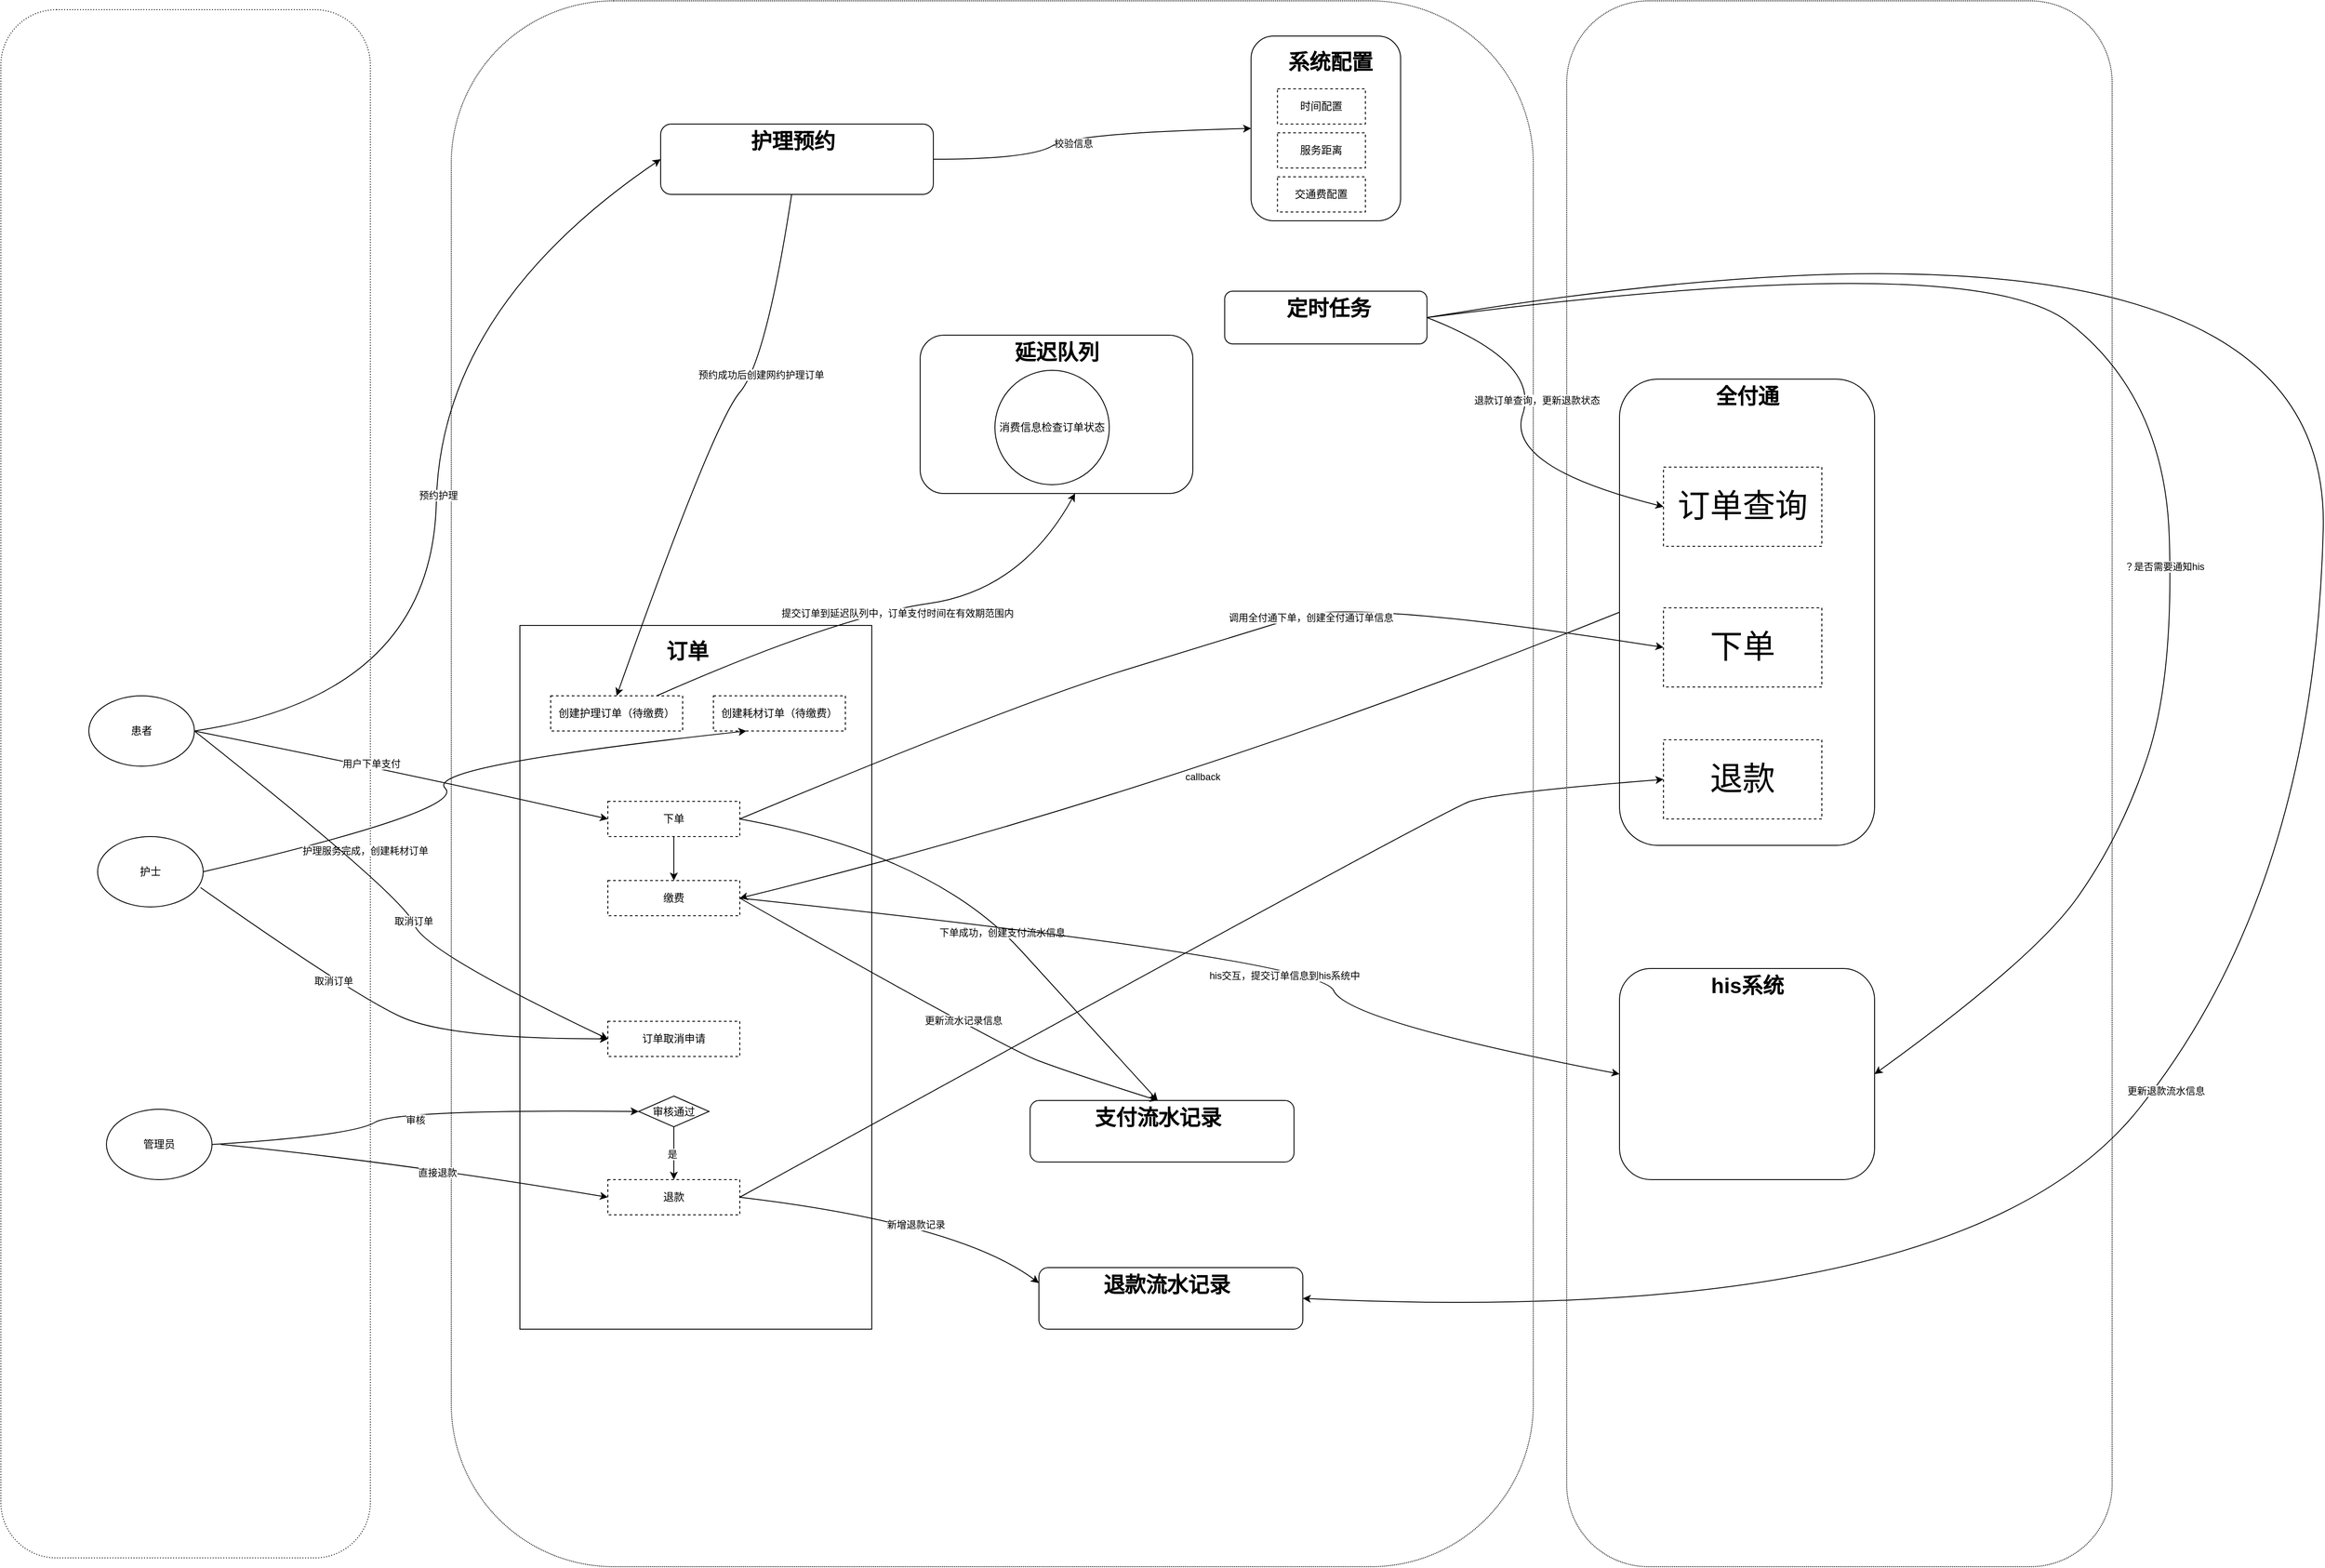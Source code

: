 <mxfile version="21.1.8" type="github">
  <diagram id="R2lEEEUBdFMjLlhIrx00" name="Page-1">
    <mxGraphModel dx="3508" dy="2832" grid="1" gridSize="10" guides="1" tooltips="1" connect="1" arrows="1" fold="1" page="0" pageScale="1" pageWidth="850" pageHeight="1100" math="0" shadow="0" extFonts="Permanent Marker^https://fonts.googleapis.com/css?family=Permanent+Marker">
      <root>
        <mxCell id="0" />
        <mxCell id="1" parent="0" />
        <mxCell id="V_KaOfOmdFqGTKFBVD7W-199" value="" style="rounded=1;whiteSpace=wrap;html=1;dashed=1;dashPattern=1 1;" vertex="1" parent="1">
          <mxGeometry x="290" y="-1260" width="620" height="1780" as="geometry" />
        </mxCell>
        <mxCell id="V_KaOfOmdFqGTKFBVD7W-198" value="" style="rounded=1;whiteSpace=wrap;html=1;dashed=1;dashPattern=1 1;" vertex="1" parent="1">
          <mxGeometry x="-978" y="-1260" width="1230" height="1780" as="geometry" />
        </mxCell>
        <mxCell id="V_KaOfOmdFqGTKFBVD7W-197" value="" style="rounded=1;whiteSpace=wrap;html=1;dashed=1;dashPattern=1 2;" vertex="1" parent="1">
          <mxGeometry x="-1490" y="-1250" width="420" height="1760" as="geometry" />
        </mxCell>
        <mxCell id="V_KaOfOmdFqGTKFBVD7W-49" value="患者" style="ellipse;whiteSpace=wrap;html=1;" vertex="1" parent="1">
          <mxGeometry x="-1390" y="-470" width="120" height="80" as="geometry" />
        </mxCell>
        <mxCell id="V_KaOfOmdFqGTKFBVD7W-51" value="" style="rounded=0;whiteSpace=wrap;html=1;" vertex="1" parent="1">
          <mxGeometry x="-900" y="-550" width="400" height="800" as="geometry" />
        </mxCell>
        <mxCell id="V_KaOfOmdFqGTKFBVD7W-52" value="订单" style="text;strokeColor=none;fillColor=none;html=1;fontSize=24;fontStyle=1;verticalAlign=middle;align=center;" vertex="1" parent="1">
          <mxGeometry x="-760" y="-540" width="100" height="40" as="geometry" />
        </mxCell>
        <mxCell id="V_KaOfOmdFqGTKFBVD7W-53" value="" style="rounded=1;whiteSpace=wrap;html=1;" vertex="1" parent="1">
          <mxGeometry x="-740" y="-1120" width="310" height="80" as="geometry" />
        </mxCell>
        <mxCell id="V_KaOfOmdFqGTKFBVD7W-54" value="护理预约" style="text;strokeColor=none;fillColor=none;html=1;fontSize=24;fontStyle=1;verticalAlign=middle;align=center;" vertex="1" parent="1">
          <mxGeometry x="-640" y="-1120" width="100" height="40" as="geometry" />
        </mxCell>
        <mxCell id="V_KaOfOmdFqGTKFBVD7W-58" value="" style="rounded=1;whiteSpace=wrap;html=1;" vertex="1" parent="1">
          <mxGeometry x="-68.82" y="-1220" width="170" height="210" as="geometry" />
        </mxCell>
        <mxCell id="V_KaOfOmdFqGTKFBVD7W-59" value="系统配置" style="text;strokeColor=none;fillColor=none;html=1;fontSize=24;fontStyle=1;verticalAlign=middle;align=center;" vertex="1" parent="1">
          <mxGeometry x="-28.82" y="-1210" width="100" height="40" as="geometry" />
        </mxCell>
        <mxCell id="V_KaOfOmdFqGTKFBVD7W-60" value="时间配置" style="rounded=0;whiteSpace=wrap;html=1;dashed=1;" vertex="1" parent="1">
          <mxGeometry x="-38.82" y="-1160" width="100" height="40" as="geometry" />
        </mxCell>
        <mxCell id="V_KaOfOmdFqGTKFBVD7W-61" value="服务距离" style="rounded=0;whiteSpace=wrap;html=1;dashed=1;" vertex="1" parent="1">
          <mxGeometry x="-38.82" y="-1110" width="100" height="40" as="geometry" />
        </mxCell>
        <mxCell id="V_KaOfOmdFqGTKFBVD7W-62" value="交通费配置" style="rounded=0;whiteSpace=wrap;html=1;dashed=1;" vertex="1" parent="1">
          <mxGeometry x="-38.82" y="-1060" width="100" height="40" as="geometry" />
        </mxCell>
        <mxCell id="V_KaOfOmdFqGTKFBVD7W-64" value="创建护理订单（待缴费）" style="rounded=0;whiteSpace=wrap;html=1;dashed=1;" vertex="1" parent="1">
          <mxGeometry x="-865" y="-470" width="150" height="40" as="geometry" />
        </mxCell>
        <mxCell id="V_KaOfOmdFqGTKFBVD7W-71" value="" style="rounded=1;whiteSpace=wrap;html=1;" vertex="1" parent="1">
          <mxGeometry x="350" y="-830" width="290" height="530" as="geometry" />
        </mxCell>
        <mxCell id="V_KaOfOmdFqGTKFBVD7W-72" value="全付通" style="text;strokeColor=none;fillColor=none;html=1;fontSize=24;fontStyle=1;verticalAlign=middle;align=center;" vertex="1" parent="1">
          <mxGeometry x="445" y="-830" width="100" height="40" as="geometry" />
        </mxCell>
        <mxCell id="V_KaOfOmdFqGTKFBVD7W-88" value="" style="edgeStyle=orthogonalEdgeStyle;rounded=0;orthogonalLoop=1;jettySize=auto;html=1;" edge="1" parent="1" target="V_KaOfOmdFqGTKFBVD7W-76">
          <mxGeometry relative="1" as="geometry">
            <mxPoint x="25" y="-550" as="sourcePoint" />
          </mxGeometry>
        </mxCell>
        <mxCell id="V_KaOfOmdFqGTKFBVD7W-83" value="" style="rounded=1;whiteSpace=wrap;html=1;" vertex="1" parent="1">
          <mxGeometry x="350" y="-160" width="290" height="240" as="geometry" />
        </mxCell>
        <mxCell id="V_KaOfOmdFqGTKFBVD7W-84" value="his系统" style="text;strokeColor=none;fillColor=none;html=1;fontSize=24;fontStyle=1;verticalAlign=middle;align=center;" vertex="1" parent="1">
          <mxGeometry x="445" y="-160" width="100" height="40" as="geometry" />
        </mxCell>
        <mxCell id="V_KaOfOmdFqGTKFBVD7W-106" style="edgeStyle=orthogonalEdgeStyle;rounded=0;orthogonalLoop=1;jettySize=auto;html=1;exitX=0.5;exitY=1;exitDx=0;exitDy=0;" edge="1" parent="1" source="V_KaOfOmdFqGTKFBVD7W-51" target="V_KaOfOmdFqGTKFBVD7W-51">
          <mxGeometry relative="1" as="geometry" />
        </mxCell>
        <mxCell id="V_KaOfOmdFqGTKFBVD7W-111" value="护士" style="ellipse;whiteSpace=wrap;html=1;" vertex="1" parent="1">
          <mxGeometry x="-1380" y="-310" width="120" height="80" as="geometry" />
        </mxCell>
        <mxCell id="V_KaOfOmdFqGTKFBVD7W-112" value="创建耗材订单（待缴费）" style="rounded=0;whiteSpace=wrap;html=1;dashed=1;" vertex="1" parent="1">
          <mxGeometry x="-680" y="-470" width="150" height="40" as="geometry" />
        </mxCell>
        <mxCell id="V_KaOfOmdFqGTKFBVD7W-118" value="" style="rounded=1;whiteSpace=wrap;html=1;" vertex="1" parent="1">
          <mxGeometry x="-98.82" y="-930" width="230" height="60" as="geometry" />
        </mxCell>
        <mxCell id="V_KaOfOmdFqGTKFBVD7W-119" value="定时任务" style="text;strokeColor=none;fillColor=none;html=1;fontSize=24;fontStyle=1;verticalAlign=middle;align=center;" vertex="1" parent="1">
          <mxGeometry x="-32.64" y="-930" width="103.82" height="40" as="geometry" />
        </mxCell>
        <mxCell id="V_KaOfOmdFqGTKFBVD7W-120" value="" style="rounded=1;whiteSpace=wrap;html=1;" vertex="1" parent="1">
          <mxGeometry x="-445" y="-880" width="310" height="180" as="geometry" />
        </mxCell>
        <mxCell id="V_KaOfOmdFqGTKFBVD7W-122" value="延迟队列" style="text;strokeColor=none;fillColor=none;html=1;fontSize=24;fontStyle=1;verticalAlign=middle;align=center;" vertex="1" parent="1">
          <mxGeometry x="-340" y="-880" width="100" height="40" as="geometry" />
        </mxCell>
        <mxCell id="V_KaOfOmdFqGTKFBVD7W-123" value="" style="curved=1;endArrow=classic;html=1;rounded=0;exitX=1;exitY=0.5;exitDx=0;exitDy=0;entryX=0;entryY=0.5;entryDx=0;entryDy=0;" edge="1" parent="1" source="V_KaOfOmdFqGTKFBVD7W-49" target="V_KaOfOmdFqGTKFBVD7W-53">
          <mxGeometry width="50" height="50" relative="1" as="geometry">
            <mxPoint x="-1000" y="-420" as="sourcePoint" />
            <mxPoint x="-710" y="-1000" as="targetPoint" />
            <Array as="points">
              <mxPoint x="-1000" y="-470" />
              <mxPoint x="-990" y="-910" />
            </Array>
          </mxGeometry>
        </mxCell>
        <mxCell id="V_KaOfOmdFqGTKFBVD7W-124" value="预约护理" style="edgeLabel;html=1;align=center;verticalAlign=middle;resizable=0;points=[];" vertex="1" connectable="0" parent="V_KaOfOmdFqGTKFBVD7W-123">
          <mxGeometry x="-0.012" y="-3" relative="1" as="geometry">
            <mxPoint x="-1" as="offset" />
          </mxGeometry>
        </mxCell>
        <mxCell id="V_KaOfOmdFqGTKFBVD7W-127" value="" style="curved=1;endArrow=classic;html=1;rounded=0;exitX=1;exitY=0.5;exitDx=0;exitDy=0;entryX=0;entryY=0.5;entryDx=0;entryDy=0;" edge="1" parent="1" source="V_KaOfOmdFqGTKFBVD7W-53" target="V_KaOfOmdFqGTKFBVD7W-58">
          <mxGeometry width="50" height="50" relative="1" as="geometry">
            <mxPoint x="-330" y="-1000" as="sourcePoint" />
            <mxPoint x="-280" y="-1050" as="targetPoint" />
            <Array as="points">
              <mxPoint x="-320" y="-1080" />
              <mxPoint x="-270" y="-1110" />
            </Array>
          </mxGeometry>
        </mxCell>
        <mxCell id="V_KaOfOmdFqGTKFBVD7W-128" value="校验信息" style="edgeLabel;html=1;align=center;verticalAlign=middle;resizable=0;points=[];" vertex="1" connectable="0" parent="V_KaOfOmdFqGTKFBVD7W-127">
          <mxGeometry x="-0.129" y="-9" relative="1" as="geometry">
            <mxPoint as="offset" />
          </mxGeometry>
        </mxCell>
        <mxCell id="V_KaOfOmdFqGTKFBVD7W-130" value="" style="curved=1;endArrow=classic;html=1;rounded=0;exitX=1;exitY=0.5;exitDx=0;exitDy=0;entryX=0.25;entryY=1;entryDx=0;entryDy=0;" edge="1" parent="1" source="V_KaOfOmdFqGTKFBVD7W-111" target="V_KaOfOmdFqGTKFBVD7W-112">
          <mxGeometry width="50" height="50" relative="1" as="geometry">
            <mxPoint x="-1010" y="-340" as="sourcePoint" />
            <mxPoint x="-960" y="-390" as="targetPoint" />
            <Array as="points">
              <mxPoint x="-960" y="-340" />
              <mxPoint x="-1010" y="-390" />
            </Array>
          </mxGeometry>
        </mxCell>
        <mxCell id="V_KaOfOmdFqGTKFBVD7W-131" value="护理服务完成，创建耗材订单" style="edgeLabel;html=1;align=center;verticalAlign=middle;resizable=0;points=[];" vertex="1" connectable="0" parent="V_KaOfOmdFqGTKFBVD7W-130">
          <mxGeometry x="-0.509" y="-18" relative="1" as="geometry">
            <mxPoint x="1" as="offset" />
          </mxGeometry>
        </mxCell>
        <mxCell id="V_KaOfOmdFqGTKFBVD7W-132" value="" style="curved=1;endArrow=classic;html=1;rounded=0;entryX=0.5;entryY=0;entryDx=0;entryDy=0;" edge="1" parent="1" source="V_KaOfOmdFqGTKFBVD7W-53" target="V_KaOfOmdFqGTKFBVD7W-64">
          <mxGeometry width="50" height="50" relative="1" as="geometry">
            <mxPoint x="-730" y="-750" as="sourcePoint" />
            <mxPoint x="-680" y="-800" as="targetPoint" />
            <Array as="points">
              <mxPoint x="-620" y="-850" />
              <mxPoint x="-680" y="-780" />
            </Array>
          </mxGeometry>
        </mxCell>
        <mxCell id="V_KaOfOmdFqGTKFBVD7W-133" value="预约成功后创建网约护理订单" style="edgeLabel;html=1;align=center;verticalAlign=middle;resizable=0;points=[];" vertex="1" connectable="0" parent="V_KaOfOmdFqGTKFBVD7W-132">
          <mxGeometry x="-0.325" y="6" relative="1" as="geometry">
            <mxPoint x="-1" as="offset" />
          </mxGeometry>
        </mxCell>
        <mxCell id="V_KaOfOmdFqGTKFBVD7W-194" value="" style="edgeStyle=orthogonalEdgeStyle;rounded=0;orthogonalLoop=1;jettySize=auto;html=1;" edge="1" parent="1" source="V_KaOfOmdFqGTKFBVD7W-134" target="V_KaOfOmdFqGTKFBVD7W-144">
          <mxGeometry relative="1" as="geometry" />
        </mxCell>
        <mxCell id="V_KaOfOmdFqGTKFBVD7W-134" value="下单" style="rounded=0;whiteSpace=wrap;html=1;dashed=1;" vertex="1" parent="1">
          <mxGeometry x="-800" y="-350" width="150" height="40" as="geometry" />
        </mxCell>
        <mxCell id="V_KaOfOmdFqGTKFBVD7W-135" value="" style="curved=1;endArrow=classic;html=1;rounded=0;exitX=1;exitY=0.5;exitDx=0;exitDy=0;entryX=0;entryY=0.5;entryDx=0;entryDy=0;" edge="1" parent="1" source="V_KaOfOmdFqGTKFBVD7W-49" target="V_KaOfOmdFqGTKFBVD7W-134">
          <mxGeometry width="50" height="50" relative="1" as="geometry">
            <mxPoint x="-1080" y="-410" as="sourcePoint" />
            <mxPoint x="-1030" y="-460" as="targetPoint" />
            <Array as="points">
              <mxPoint x="-1020" y="-380" />
            </Array>
          </mxGeometry>
        </mxCell>
        <mxCell id="V_KaOfOmdFqGTKFBVD7W-136" value="用户下单支付" style="edgeLabel;html=1;align=center;verticalAlign=middle;resizable=0;points=[];" vertex="1" connectable="0" parent="V_KaOfOmdFqGTKFBVD7W-135">
          <mxGeometry x="-0.149" y="3" relative="1" as="geometry">
            <mxPoint as="offset" />
          </mxGeometry>
        </mxCell>
        <mxCell id="V_KaOfOmdFqGTKFBVD7W-137" value="&lt;font style=&quot;font-size: 37px;&quot;&gt;下单&lt;/font&gt;" style="rounded=0;whiteSpace=wrap;html=1;dashed=1;" vertex="1" parent="1">
          <mxGeometry x="400" y="-570" width="180" height="90" as="geometry" />
        </mxCell>
        <mxCell id="V_KaOfOmdFqGTKFBVD7W-138" value="" style="curved=1;endArrow=classic;html=1;rounded=0;entryX=0;entryY=0.5;entryDx=0;entryDy=0;exitX=1;exitY=0.5;exitDx=0;exitDy=0;" edge="1" parent="1" source="V_KaOfOmdFqGTKFBVD7W-134" target="V_KaOfOmdFqGTKFBVD7W-137">
          <mxGeometry width="50" height="50" relative="1" as="geometry">
            <mxPoint x="-20" y="-430" as="sourcePoint" />
            <mxPoint x="30" y="-480" as="targetPoint" />
            <Array as="points">
              <mxPoint x="-340" y="-460" />
              <mxPoint x="-80" y="-540" />
              <mxPoint x="50" y="-580" />
            </Array>
          </mxGeometry>
        </mxCell>
        <mxCell id="V_KaOfOmdFqGTKFBVD7W-139" value="调用全付通下单，创建全付通订单信息" style="edgeLabel;html=1;align=center;verticalAlign=middle;resizable=0;points=[];" vertex="1" connectable="0" parent="V_KaOfOmdFqGTKFBVD7W-138">
          <mxGeometry x="0.255" y="-4" relative="1" as="geometry">
            <mxPoint y="1" as="offset" />
          </mxGeometry>
        </mxCell>
        <mxCell id="V_KaOfOmdFqGTKFBVD7W-140" value="" style="rounded=1;whiteSpace=wrap;html=1;" vertex="1" parent="1">
          <mxGeometry x="-320" y="-10" width="300" height="70" as="geometry" />
        </mxCell>
        <mxCell id="V_KaOfOmdFqGTKFBVD7W-141" value="支付流水记录" style="text;strokeColor=none;fillColor=none;html=1;fontSize=24;fontStyle=1;verticalAlign=middle;align=center;" vertex="1" parent="1">
          <mxGeometry x="-225" y="-10" width="100" height="40" as="geometry" />
        </mxCell>
        <mxCell id="V_KaOfOmdFqGTKFBVD7W-142" value="" style="curved=1;endArrow=classic;html=1;rounded=0;exitX=1;exitY=0.5;exitDx=0;exitDy=0;entryX=0.5;entryY=0;entryDx=0;entryDy=0;" edge="1" parent="1" source="V_KaOfOmdFqGTKFBVD7W-134" target="V_KaOfOmdFqGTKFBVD7W-141">
          <mxGeometry width="50" height="50" relative="1" as="geometry">
            <mxPoint x="-280" y="-70" as="sourcePoint" />
            <mxPoint x="-230" y="-120" as="targetPoint" />
            <Array as="points">
              <mxPoint x="-430" y="-290" />
              <mxPoint x="-230" y="-70" />
            </Array>
          </mxGeometry>
        </mxCell>
        <mxCell id="V_KaOfOmdFqGTKFBVD7W-143" value="下单成功，创建支付流水信息" style="edgeLabel;html=1;align=center;verticalAlign=middle;resizable=0;points=[];" vertex="1" connectable="0" parent="V_KaOfOmdFqGTKFBVD7W-142">
          <mxGeometry x="0.136" y="-3" relative="1" as="geometry">
            <mxPoint y="-1" as="offset" />
          </mxGeometry>
        </mxCell>
        <mxCell id="V_KaOfOmdFqGTKFBVD7W-144" value="缴费" style="rounded=0;whiteSpace=wrap;html=1;dashed=1;" vertex="1" parent="1">
          <mxGeometry x="-800" y="-260" width="150" height="40" as="geometry" />
        </mxCell>
        <mxCell id="V_KaOfOmdFqGTKFBVD7W-145" value="" style="curved=1;endArrow=classic;html=1;rounded=0;exitX=0;exitY=0.5;exitDx=0;exitDy=0;entryX=1;entryY=0.5;entryDx=0;entryDy=0;" edge="1" parent="1" source="V_KaOfOmdFqGTKFBVD7W-71" target="V_KaOfOmdFqGTKFBVD7W-144">
          <mxGeometry width="50" height="50" relative="1" as="geometry">
            <mxPoint x="-160" y="-310" as="sourcePoint" />
            <mxPoint x="-110" y="-360" as="targetPoint" />
            <Array as="points">
              <mxPoint x="-160" y="-360" />
            </Array>
          </mxGeometry>
        </mxCell>
        <mxCell id="V_KaOfOmdFqGTKFBVD7W-146" value="callback" style="edgeLabel;html=1;align=center;verticalAlign=middle;resizable=0;points=[];" vertex="1" connectable="0" parent="V_KaOfOmdFqGTKFBVD7W-145">
          <mxGeometry x="-0.031" y="-4" relative="1" as="geometry">
            <mxPoint x="1" as="offset" />
          </mxGeometry>
        </mxCell>
        <mxCell id="V_KaOfOmdFqGTKFBVD7W-147" value="" style="curved=1;endArrow=classic;html=1;rounded=0;exitX=1;exitY=0.5;exitDx=0;exitDy=0;entryX=0.5;entryY=0;entryDx=0;entryDy=0;" edge="1" parent="1" source="V_KaOfOmdFqGTKFBVD7W-144" target="V_KaOfOmdFqGTKFBVD7W-141">
          <mxGeometry width="50" height="50" relative="1" as="geometry">
            <mxPoint x="-420" y="-100" as="sourcePoint" />
            <mxPoint x="-370" y="-150" as="targetPoint" />
            <Array as="points">
              <mxPoint x="-350" y="-70" />
              <mxPoint x="-270" y="-40" />
            </Array>
          </mxGeometry>
        </mxCell>
        <mxCell id="V_KaOfOmdFqGTKFBVD7W-148" value="更新流水记录信息" style="edgeLabel;html=1;align=center;verticalAlign=middle;resizable=0;points=[];" vertex="1" connectable="0" parent="V_KaOfOmdFqGTKFBVD7W-147">
          <mxGeometry x="0.09" y="4" relative="1" as="geometry">
            <mxPoint as="offset" />
          </mxGeometry>
        </mxCell>
        <mxCell id="V_KaOfOmdFqGTKFBVD7W-149" value="" style="curved=1;endArrow=classic;html=1;rounded=0;exitX=1;exitY=0.5;exitDx=0;exitDy=0;entryX=0;entryY=0.5;entryDx=0;entryDy=0;" edge="1" parent="1" source="V_KaOfOmdFqGTKFBVD7W-144" target="V_KaOfOmdFqGTKFBVD7W-83">
          <mxGeometry width="50" height="50" relative="1" as="geometry">
            <mxPoint x="-40" y="-170" as="sourcePoint" />
            <mxPoint x="10" y="-220" as="targetPoint" />
            <Array as="points">
              <mxPoint x="10" y="-170" />
              <mxPoint x="40" y="-100" />
            </Array>
          </mxGeometry>
        </mxCell>
        <mxCell id="V_KaOfOmdFqGTKFBVD7W-150" value="his交互，提交订单信息到his系统中" style="edgeLabel;html=1;align=center;verticalAlign=middle;resizable=0;points=[];" vertex="1" connectable="0" parent="V_KaOfOmdFqGTKFBVD7W-149">
          <mxGeometry x="0.18" y="-21" relative="1" as="geometry">
            <mxPoint x="1" y="1" as="offset" />
          </mxGeometry>
        </mxCell>
        <mxCell id="V_KaOfOmdFqGTKFBVD7W-154" value="" style="curved=1;endArrow=classic;html=1;rounded=0;entryX=0.568;entryY=1;entryDx=0;entryDy=0;entryPerimeter=0;" edge="1" parent="1" source="V_KaOfOmdFqGTKFBVD7W-64" target="V_KaOfOmdFqGTKFBVD7W-120">
          <mxGeometry width="50" height="50" relative="1" as="geometry">
            <mxPoint x="-430" y="-580" as="sourcePoint" />
            <mxPoint x="-380" y="-630" as="targetPoint" />
            <Array as="points">
              <mxPoint x="-540" y="-560" />
              <mxPoint x="-330" y="-590" />
            </Array>
          </mxGeometry>
        </mxCell>
        <mxCell id="V_KaOfOmdFqGTKFBVD7W-155" value="提交订单到延迟队列中，订单支付时间在有效期范围内" style="edgeLabel;html=1;align=center;verticalAlign=middle;resizable=0;points=[];" vertex="1" connectable="0" parent="V_KaOfOmdFqGTKFBVD7W-154">
          <mxGeometry x="0.042" y="-6" relative="1" as="geometry">
            <mxPoint as="offset" />
          </mxGeometry>
        </mxCell>
        <mxCell id="V_KaOfOmdFqGTKFBVD7W-158" value="&lt;font style=&quot;font-size: 37px;&quot;&gt;退款&lt;/font&gt;" style="rounded=0;whiteSpace=wrap;html=1;dashed=1;" vertex="1" parent="1">
          <mxGeometry x="400" y="-420" width="180" height="90" as="geometry" />
        </mxCell>
        <mxCell id="V_KaOfOmdFqGTKFBVD7W-159" value="订单取消申请" style="rounded=0;whiteSpace=wrap;html=1;dashed=1;" vertex="1" parent="1">
          <mxGeometry x="-800" y="-100" width="150" height="40" as="geometry" />
        </mxCell>
        <mxCell id="V_KaOfOmdFqGTKFBVD7W-160" value="" style="curved=1;endArrow=classic;html=1;rounded=0;exitX=0.975;exitY=0.725;exitDx=0;exitDy=0;exitPerimeter=0;entryX=0;entryY=0.5;entryDx=0;entryDy=0;" edge="1" parent="1" source="V_KaOfOmdFqGTKFBVD7W-111" target="V_KaOfOmdFqGTKFBVD7W-159">
          <mxGeometry width="50" height="50" relative="1" as="geometry">
            <mxPoint x="-1080" y="-140" as="sourcePoint" />
            <mxPoint x="-1030" y="-190" as="targetPoint" />
            <Array as="points">
              <mxPoint x="-1090" y="-130" />
              <mxPoint x="-980" y="-80" />
            </Array>
          </mxGeometry>
        </mxCell>
        <mxCell id="V_KaOfOmdFqGTKFBVD7W-161" value="取消订单" style="edgeLabel;html=1;align=center;verticalAlign=middle;resizable=0;points=[];" vertex="1" connectable="0" parent="V_KaOfOmdFqGTKFBVD7W-160">
          <mxGeometry x="-0.277" y="1" relative="1" as="geometry">
            <mxPoint x="-1" as="offset" />
          </mxGeometry>
        </mxCell>
        <mxCell id="V_KaOfOmdFqGTKFBVD7W-162" value="" style="curved=1;endArrow=classic;html=1;rounded=0;exitX=1;exitY=0.5;exitDx=0;exitDy=0;entryX=0;entryY=0.5;entryDx=0;entryDy=0;" edge="1" parent="1" source="V_KaOfOmdFqGTKFBVD7W-49" target="V_KaOfOmdFqGTKFBVD7W-159">
          <mxGeometry width="50" height="50" relative="1" as="geometry">
            <mxPoint x="-1050" y="-180" as="sourcePoint" />
            <mxPoint x="-1000" y="-230" as="targetPoint" />
            <Array as="points">
              <mxPoint x="-1030" y="-240" />
              <mxPoint x="-1010" y="-180" />
            </Array>
          </mxGeometry>
        </mxCell>
        <mxCell id="V_KaOfOmdFqGTKFBVD7W-163" value="取消订单" style="edgeLabel;html=1;align=center;verticalAlign=middle;resizable=0;points=[];" vertex="1" connectable="0" parent="V_KaOfOmdFqGTKFBVD7W-162">
          <mxGeometry x="0.108" relative="1" as="geometry">
            <mxPoint as="offset" />
          </mxGeometry>
        </mxCell>
        <mxCell id="V_KaOfOmdFqGTKFBVD7W-164" value="管理员" style="ellipse;whiteSpace=wrap;html=1;" vertex="1" parent="1">
          <mxGeometry x="-1370" width="120" height="80" as="geometry" />
        </mxCell>
        <mxCell id="V_KaOfOmdFqGTKFBVD7W-165" value="退款" style="rounded=0;whiteSpace=wrap;html=1;dashed=1;" vertex="1" parent="1">
          <mxGeometry x="-800" y="80" width="150" height="40" as="geometry" />
        </mxCell>
        <mxCell id="V_KaOfOmdFqGTKFBVD7W-168" style="edgeStyle=orthogonalEdgeStyle;rounded=0;orthogonalLoop=1;jettySize=auto;html=1;entryX=0.5;entryY=0;entryDx=0;entryDy=0;" edge="1" parent="1" source="V_KaOfOmdFqGTKFBVD7W-166" target="V_KaOfOmdFqGTKFBVD7W-165">
          <mxGeometry relative="1" as="geometry" />
        </mxCell>
        <mxCell id="V_KaOfOmdFqGTKFBVD7W-196" value="是" style="edgeLabel;html=1;align=center;verticalAlign=middle;resizable=0;points=[];" vertex="1" connectable="0" parent="V_KaOfOmdFqGTKFBVD7W-168">
          <mxGeometry x="-0.004" y="-2" relative="1" as="geometry">
            <mxPoint y="1" as="offset" />
          </mxGeometry>
        </mxCell>
        <mxCell id="V_KaOfOmdFqGTKFBVD7W-166" value="审核通过" style="rhombus;whiteSpace=wrap;html=1;" vertex="1" parent="1">
          <mxGeometry x="-765" y="-15" width="80" height="35" as="geometry" />
        </mxCell>
        <mxCell id="V_KaOfOmdFqGTKFBVD7W-167" value="" style="curved=1;endArrow=classic;html=1;rounded=0;exitX=1;exitY=0.5;exitDx=0;exitDy=0;entryX=0;entryY=0.5;entryDx=0;entryDy=0;" edge="1" parent="1" source="V_KaOfOmdFqGTKFBVD7W-164" target="V_KaOfOmdFqGTKFBVD7W-166">
          <mxGeometry width="50" height="50" relative="1" as="geometry">
            <mxPoint x="-1090" y="50" as="sourcePoint" />
            <mxPoint x="-1040" as="targetPoint" />
            <Array as="points">
              <mxPoint x="-1090" y="30" />
              <mxPoint x="-1040" />
            </Array>
          </mxGeometry>
        </mxCell>
        <mxCell id="V_KaOfOmdFqGTKFBVD7W-195" value="审核" style="edgeLabel;html=1;align=center;verticalAlign=middle;resizable=0;points=[];" vertex="1" connectable="0" parent="V_KaOfOmdFqGTKFBVD7W-167">
          <mxGeometry x="-0.033" y="-12" relative="1" as="geometry">
            <mxPoint x="1" as="offset" />
          </mxGeometry>
        </mxCell>
        <mxCell id="V_KaOfOmdFqGTKFBVD7W-169" value="" style="curved=1;endArrow=classic;html=1;rounded=0;entryX=0;entryY=0.5;entryDx=0;entryDy=0;" edge="1" parent="1" target="V_KaOfOmdFqGTKFBVD7W-165">
          <mxGeometry width="50" height="50" relative="1" as="geometry">
            <mxPoint x="-1240" y="40" as="sourcePoint" />
            <mxPoint x="-940" y="90" as="targetPoint" />
            <Array as="points">
              <mxPoint x="-1040" y="60" />
            </Array>
          </mxGeometry>
        </mxCell>
        <mxCell id="V_KaOfOmdFqGTKFBVD7W-170" value="直接退款" style="edgeLabel;html=1;align=center;verticalAlign=middle;resizable=0;points=[];" vertex="1" connectable="0" parent="V_KaOfOmdFqGTKFBVD7W-169">
          <mxGeometry x="0.122" y="-4" relative="1" as="geometry">
            <mxPoint x="-1" as="offset" />
          </mxGeometry>
        </mxCell>
        <mxCell id="V_KaOfOmdFqGTKFBVD7W-171" value="" style="curved=1;endArrow=classic;html=1;rounded=0;entryX=0;entryY=0.5;entryDx=0;entryDy=0;exitX=1;exitY=0.5;exitDx=0;exitDy=0;" edge="1" parent="1" source="V_KaOfOmdFqGTKFBVD7W-165" target="V_KaOfOmdFqGTKFBVD7W-158">
          <mxGeometry width="50" height="50" relative="1" as="geometry">
            <mxPoint x="120" y="-250" as="sourcePoint" />
            <mxPoint x="170" y="-300" as="targetPoint" />
            <Array as="points">
              <mxPoint x="150" y="-340" />
              <mxPoint x="210" y="-360" />
            </Array>
          </mxGeometry>
        </mxCell>
        <mxCell id="V_KaOfOmdFqGTKFBVD7W-173" value="消费信息检查订单状态" style="ellipse;whiteSpace=wrap;html=1;aspect=fixed;" vertex="1" parent="1">
          <mxGeometry x="-360" y="-840" width="130" height="130" as="geometry" />
        </mxCell>
        <mxCell id="V_KaOfOmdFqGTKFBVD7W-174" value="&lt;font style=&quot;font-size: 37px;&quot;&gt;订单查询&lt;/font&gt;" style="rounded=0;whiteSpace=wrap;html=1;dashed=1;" vertex="1" parent="1">
          <mxGeometry x="400" y="-730" width="180" height="90" as="geometry" />
        </mxCell>
        <mxCell id="V_KaOfOmdFqGTKFBVD7W-175" value="" style="curved=1;endArrow=classic;html=1;rounded=0;entryX=0;entryY=0.5;entryDx=0;entryDy=0;exitX=1;exitY=0.5;exitDx=0;exitDy=0;" edge="1" parent="1" source="V_KaOfOmdFqGTKFBVD7W-118" target="V_KaOfOmdFqGTKFBVD7W-174">
          <mxGeometry width="50" height="50" relative="1" as="geometry">
            <mxPoint x="210" y="-850" as="sourcePoint" />
            <mxPoint x="260" y="-900" as="targetPoint" />
            <Array as="points">
              <mxPoint x="260" y="-850" />
              <mxPoint x="220" y="-730" />
            </Array>
          </mxGeometry>
        </mxCell>
        <mxCell id="V_KaOfOmdFqGTKFBVD7W-176" value="退款订单查询，更新退款状态" style="edgeLabel;html=1;align=center;verticalAlign=middle;resizable=0;points=[];" vertex="1" connectable="0" parent="V_KaOfOmdFqGTKFBVD7W-175">
          <mxGeometry x="-0.2" y="9" relative="1" as="geometry">
            <mxPoint y="1" as="offset" />
          </mxGeometry>
        </mxCell>
        <mxCell id="V_KaOfOmdFqGTKFBVD7W-177" value="" style="curved=1;endArrow=classic;html=1;rounded=0;entryX=1;entryY=0.5;entryDx=0;entryDy=0;exitX=1;exitY=0.5;exitDx=0;exitDy=0;" edge="1" parent="1" source="V_KaOfOmdFqGTKFBVD7W-118" target="V_KaOfOmdFqGTKFBVD7W-83">
          <mxGeometry width="50" height="50" relative="1" as="geometry">
            <mxPoint x="210" y="-860" as="sourcePoint" />
            <mxPoint x="880" y="-700" as="targetPoint" />
            <Array as="points">
              <mxPoint x="750" y="-980" />
              <mxPoint x="970" y="-810" />
              <mxPoint x="980" y="-490" />
              <mxPoint x="920" y="-310" />
              <mxPoint x="820" y="-170" />
            </Array>
          </mxGeometry>
        </mxCell>
        <mxCell id="V_KaOfOmdFqGTKFBVD7W-180" value="？是否需要通知his" style="edgeLabel;html=1;align=center;verticalAlign=middle;resizable=0;points=[];" vertex="1" connectable="0" parent="V_KaOfOmdFqGTKFBVD7W-177">
          <mxGeometry x="0.211" y="-7" relative="1" as="geometry">
            <mxPoint y="1" as="offset" />
          </mxGeometry>
        </mxCell>
        <mxCell id="V_KaOfOmdFqGTKFBVD7W-181" value="" style="rounded=1;whiteSpace=wrap;html=1;" vertex="1" parent="1">
          <mxGeometry x="-310" y="180" width="300" height="70" as="geometry" />
        </mxCell>
        <mxCell id="V_KaOfOmdFqGTKFBVD7W-182" value="退款流水记录" style="text;strokeColor=none;fillColor=none;html=1;fontSize=24;fontStyle=1;verticalAlign=middle;align=center;" vertex="1" parent="1">
          <mxGeometry x="-215" y="180" width="100" height="40" as="geometry" />
        </mxCell>
        <mxCell id="V_KaOfOmdFqGTKFBVD7W-183" value="" style="curved=1;endArrow=classic;html=1;rounded=0;exitX=1;exitY=0.5;exitDx=0;exitDy=0;entryX=0;entryY=0.25;entryDx=0;entryDy=0;" edge="1" parent="1" source="V_KaOfOmdFqGTKFBVD7W-165" target="V_KaOfOmdFqGTKFBVD7W-181">
          <mxGeometry width="50" height="50" relative="1" as="geometry">
            <mxPoint x="-450" y="130" as="sourcePoint" />
            <mxPoint x="-400" y="80" as="targetPoint" />
            <Array as="points">
              <mxPoint x="-400" y="130" />
            </Array>
          </mxGeometry>
        </mxCell>
        <mxCell id="V_KaOfOmdFqGTKFBVD7W-185" value="新增退款记录" style="edgeLabel;html=1;align=center;verticalAlign=middle;resizable=0;points=[];" vertex="1" connectable="0" parent="V_KaOfOmdFqGTKFBVD7W-183">
          <mxGeometry x="0.117" y="-7" relative="1" as="geometry">
            <mxPoint x="-1" as="offset" />
          </mxGeometry>
        </mxCell>
        <mxCell id="V_KaOfOmdFqGTKFBVD7W-188" value="" style="curved=1;endArrow=classic;html=1;rounded=0;entryX=1;entryY=0.5;entryDx=0;entryDy=0;exitX=1;exitY=0.5;exitDx=0;exitDy=0;" edge="1" parent="1" source="V_KaOfOmdFqGTKFBVD7W-118" target="V_KaOfOmdFqGTKFBVD7W-181">
          <mxGeometry width="50" height="50" relative="1" as="geometry">
            <mxPoint x="200" y="-860" as="sourcePoint" />
            <mxPoint x="1410" y="-290" as="targetPoint" />
            <Array as="points">
              <mxPoint x="1160" y="-1070" />
              <mxPoint x="1140" y="-250" />
              <mxPoint x="740" y="250" />
            </Array>
          </mxGeometry>
        </mxCell>
        <mxCell id="V_KaOfOmdFqGTKFBVD7W-189" value="更新退款流水信息" style="edgeLabel;html=1;align=center;verticalAlign=middle;resizable=0;points=[];" vertex="1" connectable="0" parent="V_KaOfOmdFqGTKFBVD7W-188">
          <mxGeometry x="0.348" y="-88" relative="1" as="geometry">
            <mxPoint x="106" y="26" as="offset" />
          </mxGeometry>
        </mxCell>
      </root>
    </mxGraphModel>
  </diagram>
</mxfile>
